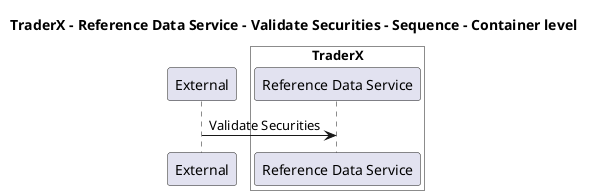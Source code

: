 @startuml

title TraderX - Reference Data Service - Validate Securities - Sequence - Container level

participant "External" as C4InterFlow.SoftwareSystems.ExternalSystem

box "TraderX" #White
    participant "Reference Data Service" as TraderX.SoftwareSystems.TraderX.Containers.ReferenceDataService
end box


C4InterFlow.SoftwareSystems.ExternalSystem -> TraderX.SoftwareSystems.TraderX.Containers.ReferenceDataService : Validate Securities


@enduml
